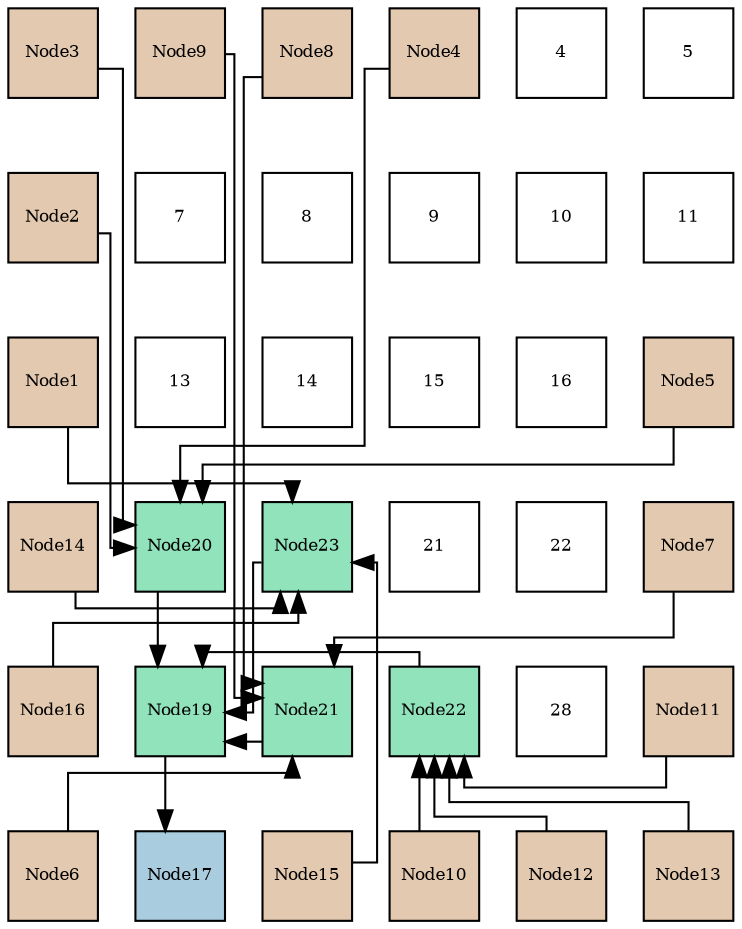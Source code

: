 digraph layout{
 rankdir=TB;
 splines=ortho;
 node [style=filled shape=square fixedsize=true width=0.6];
0[label="Node3", fontsize=8, fillcolor="#e3c9af"];
1[label="Node9", fontsize=8, fillcolor="#e3c9af"];
2[label="Node8", fontsize=8, fillcolor="#e3c9af"];
3[label="Node4", fontsize=8, fillcolor="#e3c9af"];
4[label="4", fontsize=8, fillcolor="#ffffff"];
5[label="5", fontsize=8, fillcolor="#ffffff"];
6[label="Node2", fontsize=8, fillcolor="#e3c9af"];
7[label="7", fontsize=8, fillcolor="#ffffff"];
8[label="8", fontsize=8, fillcolor="#ffffff"];
9[label="9", fontsize=8, fillcolor="#ffffff"];
10[label="10", fontsize=8, fillcolor="#ffffff"];
11[label="11", fontsize=8, fillcolor="#ffffff"];
12[label="Node1", fontsize=8, fillcolor="#e3c9af"];
13[label="13", fontsize=8, fillcolor="#ffffff"];
14[label="14", fontsize=8, fillcolor="#ffffff"];
15[label="15", fontsize=8, fillcolor="#ffffff"];
16[label="16", fontsize=8, fillcolor="#ffffff"];
17[label="Node5", fontsize=8, fillcolor="#e3c9af"];
18[label="Node14", fontsize=8, fillcolor="#e3c9af"];
19[label="Node20", fontsize=8, fillcolor="#91e3bb"];
20[label="Node23", fontsize=8, fillcolor="#91e3bb"];
21[label="21", fontsize=8, fillcolor="#ffffff"];
22[label="22", fontsize=8, fillcolor="#ffffff"];
23[label="Node7", fontsize=8, fillcolor="#e3c9af"];
24[label="Node16", fontsize=8, fillcolor="#e3c9af"];
25[label="Node19", fontsize=8, fillcolor="#91e3bb"];
26[label="Node21", fontsize=8, fillcolor="#91e3bb"];
27[label="Node22", fontsize=8, fillcolor="#91e3bb"];
28[label="28", fontsize=8, fillcolor="#ffffff"];
29[label="Node11", fontsize=8, fillcolor="#e3c9af"];
30[label="Node6", fontsize=8, fillcolor="#e3c9af"];
31[label="Node17", fontsize=8, fillcolor="#a9ccde"];
32[label="Node15", fontsize=8, fillcolor="#e3c9af"];
33[label="Node10", fontsize=8, fillcolor="#e3c9af"];
34[label="Node12", fontsize=8, fillcolor="#e3c9af"];
35[label="Node13", fontsize=8, fillcolor="#e3c9af"];
edge [constraint=false, style=vis];25 -> 31;
19 -> 25;
26 -> 25;
27 -> 25;
20 -> 25;
6 -> 19;
0 -> 19;
3 -> 19;
17 -> 19;
30 -> 26;
23 -> 26;
2 -> 26;
1 -> 26;
33 -> 27;
29 -> 27;
34 -> 27;
35 -> 27;
12 -> 20;
18 -> 20;
32 -> 20;
24 -> 20;
edge [constraint=true, style=invis];
0 -> 6 -> 12 -> 18 -> 24 -> 30;
1 -> 7 -> 13 -> 19 -> 25 -> 31;
2 -> 8 -> 14 -> 20 -> 26 -> 32;
3 -> 9 -> 15 -> 21 -> 27 -> 33;
4 -> 10 -> 16 -> 22 -> 28 -> 34;
5 -> 11 -> 17 -> 23 -> 29 -> 35;
rank = same {0 -> 1 -> 2 -> 3 -> 4 -> 5};
rank = same {6 -> 7 -> 8 -> 9 -> 10 -> 11};
rank = same {12 -> 13 -> 14 -> 15 -> 16 -> 17};
rank = same {18 -> 19 -> 20 -> 21 -> 22 -> 23};
rank = same {24 -> 25 -> 26 -> 27 -> 28 -> 29};
rank = same {30 -> 31 -> 32 -> 33 -> 34 -> 35};
}